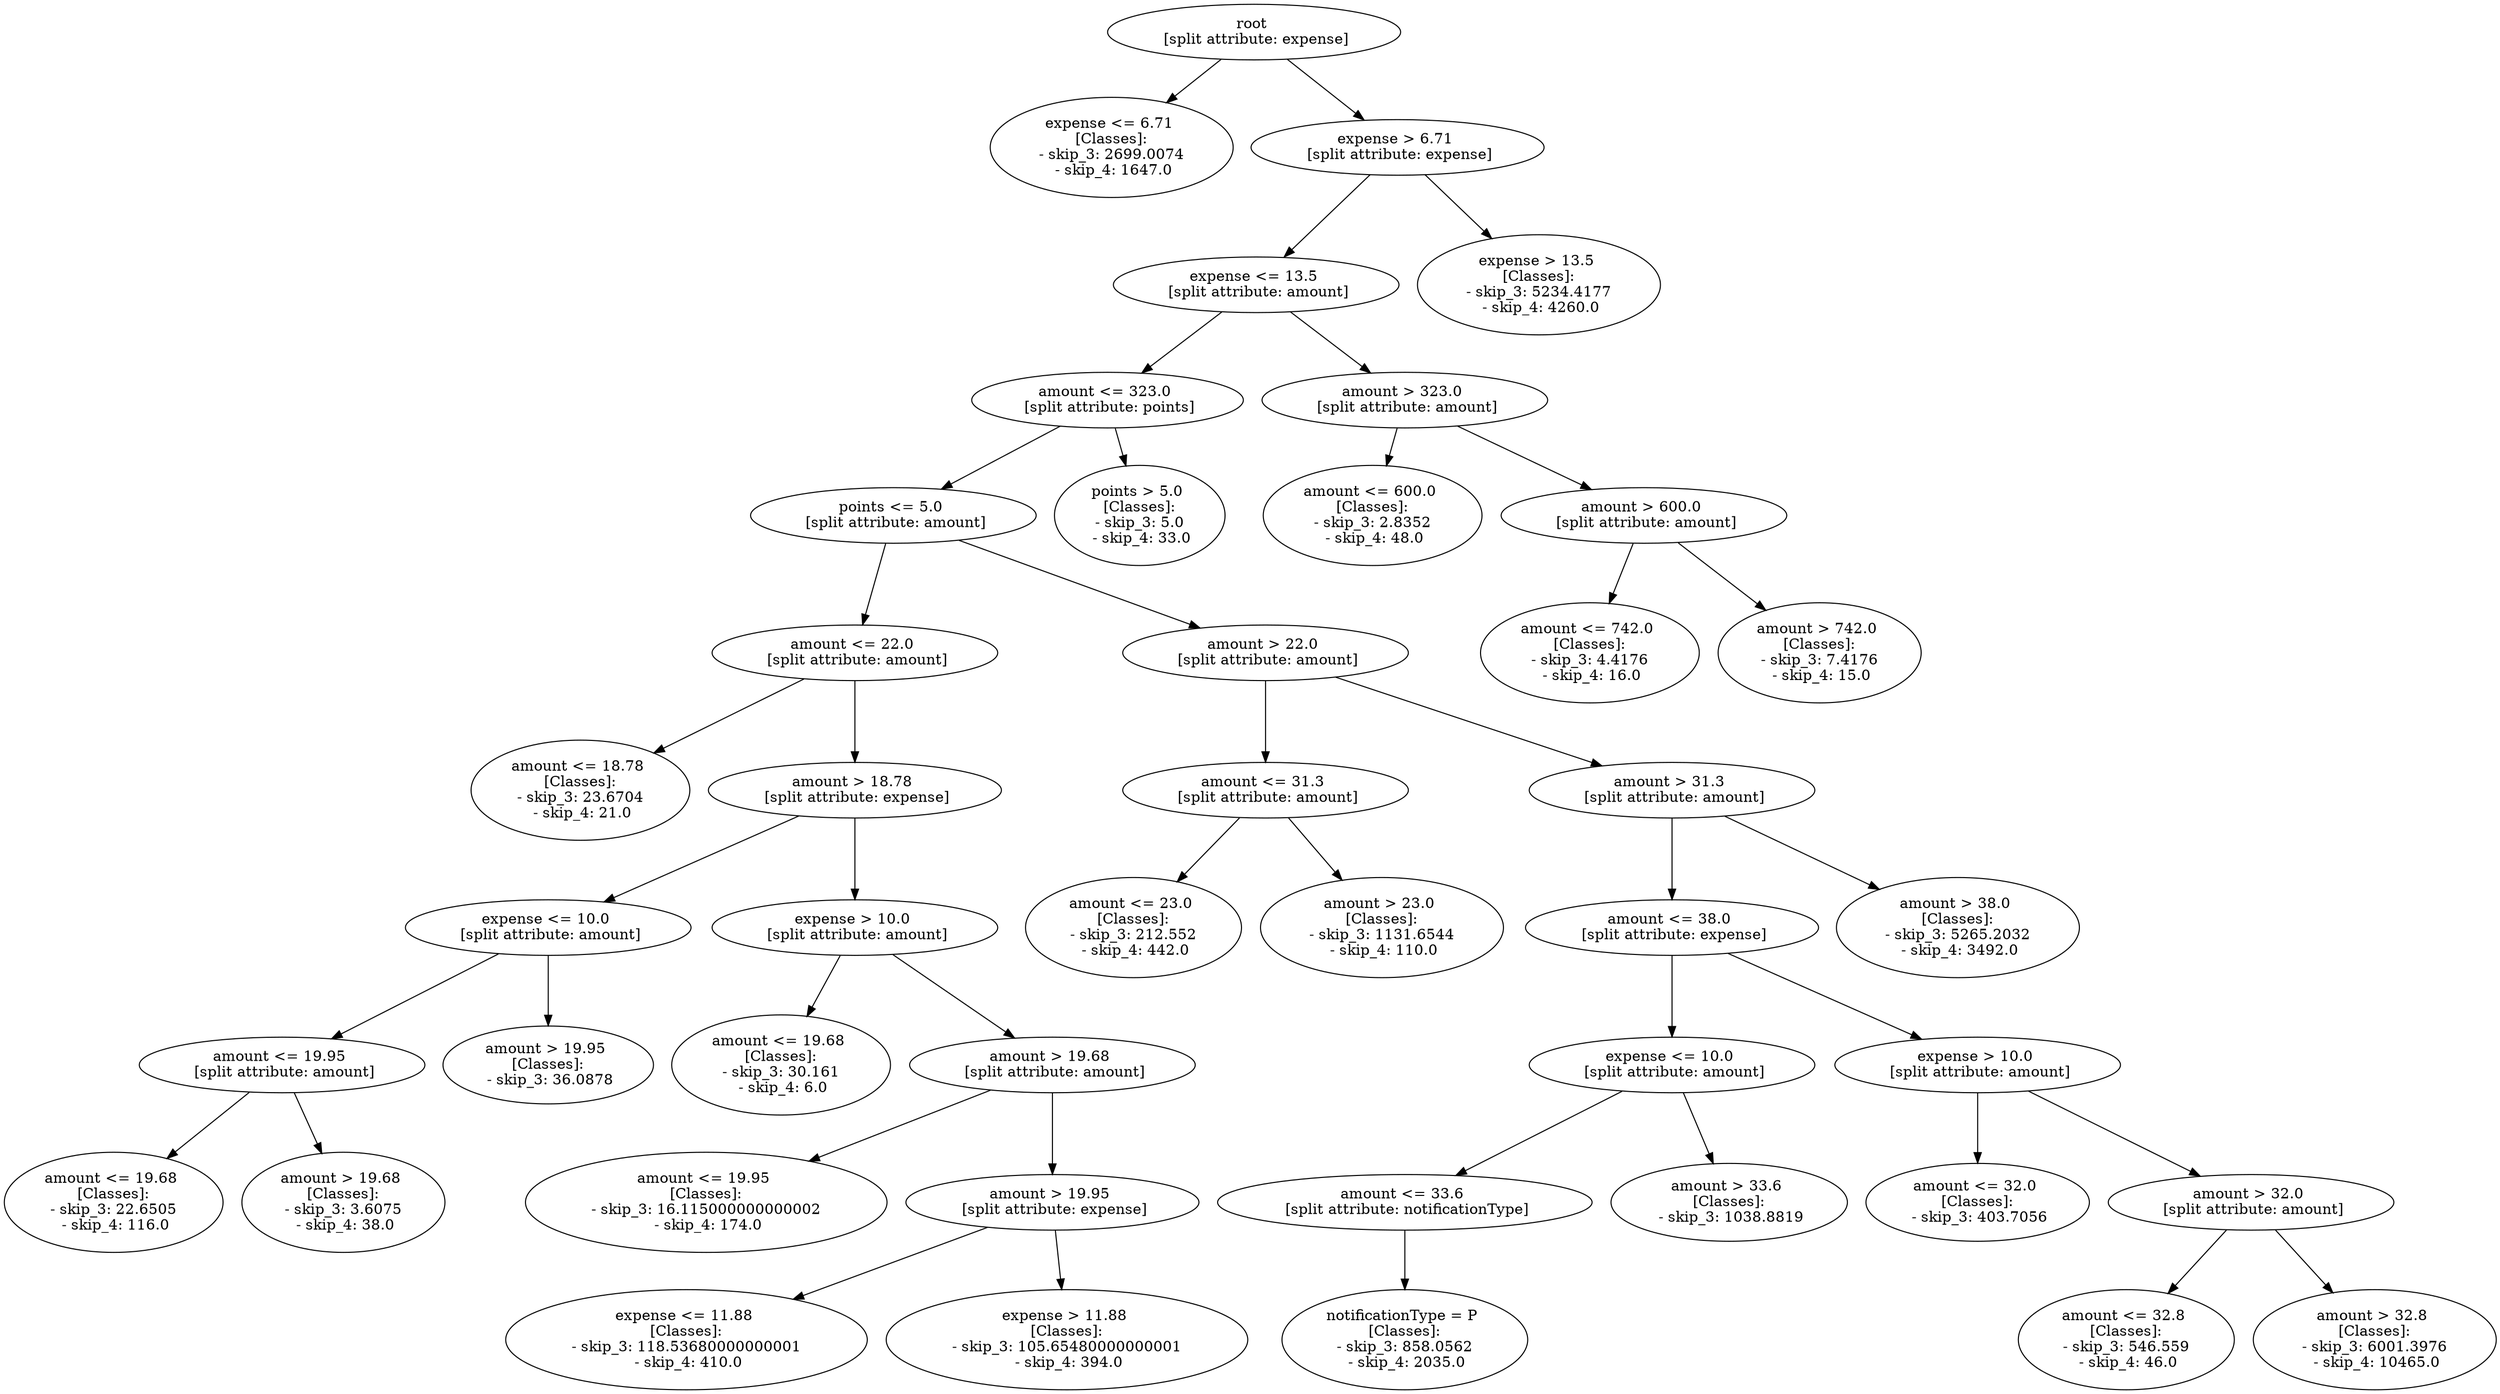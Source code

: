 // Road_Traffic_Fine_Management_Process-p_3-2
digraph "Road_Traffic_Fine_Management_Process-p_3-2" {
	"7ab2b2e9-4a50-4852-8b74-bf09dc93165a" [label="root 
 [split attribute: expense]"]
	"e383f4b9-c93a-4541-b032-8983ee86eb76" [label="expense <= 6.71 
 [Classes]: 
 - skip_3: 2699.0074 
 - skip_4: 1647.0"]
	"7ab2b2e9-4a50-4852-8b74-bf09dc93165a" -> "e383f4b9-c93a-4541-b032-8983ee86eb76"
	"4c2bf501-2b75-4688-8e1e-88f1200e5847" [label="expense > 6.71 
 [split attribute: expense]"]
	"7ab2b2e9-4a50-4852-8b74-bf09dc93165a" -> "4c2bf501-2b75-4688-8e1e-88f1200e5847"
	"6f09083c-be2e-4195-8969-e23043a42081" [label="expense <= 13.5 
 [split attribute: amount]"]
	"4c2bf501-2b75-4688-8e1e-88f1200e5847" -> "6f09083c-be2e-4195-8969-e23043a42081"
	"087f0224-6cad-4df1-8d21-c06e7f20acaf" [label="amount <= 323.0 
 [split attribute: points]"]
	"6f09083c-be2e-4195-8969-e23043a42081" -> "087f0224-6cad-4df1-8d21-c06e7f20acaf"
	"2a132a02-ac30-45e7-88fc-1c6f56aa4795" [label="points <= 5.0 
 [split attribute: amount]"]
	"087f0224-6cad-4df1-8d21-c06e7f20acaf" -> "2a132a02-ac30-45e7-88fc-1c6f56aa4795"
	"063d1306-16a4-4679-a9fd-10490f81aa24" [label="amount <= 22.0 
 [split attribute: amount]"]
	"2a132a02-ac30-45e7-88fc-1c6f56aa4795" -> "063d1306-16a4-4679-a9fd-10490f81aa24"
	"b2fb026b-e72d-42cd-b91f-ac2b9c93f1b9" [label="amount <= 18.78 
 [Classes]: 
 - skip_3: 23.6704 
 - skip_4: 21.0"]
	"063d1306-16a4-4679-a9fd-10490f81aa24" -> "b2fb026b-e72d-42cd-b91f-ac2b9c93f1b9"
	"af0f3179-abfb-4241-8b6a-e7e18420c725" [label="amount > 18.78 
 [split attribute: expense]"]
	"063d1306-16a4-4679-a9fd-10490f81aa24" -> "af0f3179-abfb-4241-8b6a-e7e18420c725"
	"17122c1e-908a-4f1e-b84b-770c37a48758" [label="expense <= 10.0 
 [split attribute: amount]"]
	"af0f3179-abfb-4241-8b6a-e7e18420c725" -> "17122c1e-908a-4f1e-b84b-770c37a48758"
	"faf6582b-8445-4501-9770-4f00296e2a80" [label="amount <= 19.95 
 [split attribute: amount]"]
	"17122c1e-908a-4f1e-b84b-770c37a48758" -> "faf6582b-8445-4501-9770-4f00296e2a80"
	"95ed5d97-f1c9-4d19-9c34-6ea7acc8d5fe" [label="amount <= 19.68 
 [Classes]: 
 - skip_3: 22.6505 
 - skip_4: 116.0"]
	"faf6582b-8445-4501-9770-4f00296e2a80" -> "95ed5d97-f1c9-4d19-9c34-6ea7acc8d5fe"
	"c9d910ff-4ef4-4f73-a617-bca1a77011f7" [label="amount > 19.68 
 [Classes]: 
 - skip_3: 3.6075 
 - skip_4: 38.0"]
	"faf6582b-8445-4501-9770-4f00296e2a80" -> "c9d910ff-4ef4-4f73-a617-bca1a77011f7"
	"6b2567e5-7749-445c-af24-6adb23a5b701" [label="amount > 19.95 
 [Classes]: 
 - skip_3: 36.0878"]
	"17122c1e-908a-4f1e-b84b-770c37a48758" -> "6b2567e5-7749-445c-af24-6adb23a5b701"
	"c216e9bc-7992-44f9-9284-3a858c0a9ae1" [label="expense > 10.0 
 [split attribute: amount]"]
	"af0f3179-abfb-4241-8b6a-e7e18420c725" -> "c216e9bc-7992-44f9-9284-3a858c0a9ae1"
	"8a83e1fc-0aad-4990-930d-c4fbfff4aba0" [label="amount <= 19.68 
 [Classes]: 
 - skip_3: 30.161 
 - skip_4: 6.0"]
	"c216e9bc-7992-44f9-9284-3a858c0a9ae1" -> "8a83e1fc-0aad-4990-930d-c4fbfff4aba0"
	"db95b8ed-7d1e-48e5-a352-00dd9238de25" [label="amount > 19.68 
 [split attribute: amount]"]
	"c216e9bc-7992-44f9-9284-3a858c0a9ae1" -> "db95b8ed-7d1e-48e5-a352-00dd9238de25"
	"2a223040-67ac-42bd-8ca8-3f372ea3523e" [label="amount <= 19.95 
 [Classes]: 
 - skip_3: 16.115000000000002 
 - skip_4: 174.0"]
	"db95b8ed-7d1e-48e5-a352-00dd9238de25" -> "2a223040-67ac-42bd-8ca8-3f372ea3523e"
	"5e4b6810-8e8a-4b6b-99bc-da8a5d506df1" [label="amount > 19.95 
 [split attribute: expense]"]
	"db95b8ed-7d1e-48e5-a352-00dd9238de25" -> "5e4b6810-8e8a-4b6b-99bc-da8a5d506df1"
	"026debad-429c-418b-a700-dbef04cdf514" [label="expense <= 11.88 
 [Classes]: 
 - skip_3: 118.53680000000001 
 - skip_4: 410.0"]
	"5e4b6810-8e8a-4b6b-99bc-da8a5d506df1" -> "026debad-429c-418b-a700-dbef04cdf514"
	"a4557f52-c474-46f6-a555-56ad63af4989" [label="expense > 11.88 
 [Classes]: 
 - skip_3: 105.65480000000001 
 - skip_4: 394.0"]
	"5e4b6810-8e8a-4b6b-99bc-da8a5d506df1" -> "a4557f52-c474-46f6-a555-56ad63af4989"
	"0a6ce317-22a0-41e2-b81f-9e93ab1d1ce7" [label="amount > 22.0 
 [split attribute: amount]"]
	"2a132a02-ac30-45e7-88fc-1c6f56aa4795" -> "0a6ce317-22a0-41e2-b81f-9e93ab1d1ce7"
	"b5cf0d0a-9dd4-4bd6-a891-9a1b19e5a2c6" [label="amount <= 31.3 
 [split attribute: amount]"]
	"0a6ce317-22a0-41e2-b81f-9e93ab1d1ce7" -> "b5cf0d0a-9dd4-4bd6-a891-9a1b19e5a2c6"
	"182a93db-758f-469b-9772-8ed90053bb8b" [label="amount <= 23.0 
 [Classes]: 
 - skip_3: 212.552 
 - skip_4: 442.0"]
	"b5cf0d0a-9dd4-4bd6-a891-9a1b19e5a2c6" -> "182a93db-758f-469b-9772-8ed90053bb8b"
	"58f62609-9acb-4bde-8efe-20a159e4b3e4" [label="amount > 23.0 
 [Classes]: 
 - skip_3: 1131.6544 
 - skip_4: 110.0"]
	"b5cf0d0a-9dd4-4bd6-a891-9a1b19e5a2c6" -> "58f62609-9acb-4bde-8efe-20a159e4b3e4"
	"e942de9c-5183-4319-b29c-f5f5b0dec362" [label="amount > 31.3 
 [split attribute: amount]"]
	"0a6ce317-22a0-41e2-b81f-9e93ab1d1ce7" -> "e942de9c-5183-4319-b29c-f5f5b0dec362"
	"573f9657-5030-4584-afba-33c8c2794cbe" [label="amount <= 38.0 
 [split attribute: expense]"]
	"e942de9c-5183-4319-b29c-f5f5b0dec362" -> "573f9657-5030-4584-afba-33c8c2794cbe"
	"3db074ee-b4b2-439e-8356-dd8f8ed8be55" [label="expense <= 10.0 
 [split attribute: amount]"]
	"573f9657-5030-4584-afba-33c8c2794cbe" -> "3db074ee-b4b2-439e-8356-dd8f8ed8be55"
	"e8b5c804-d6b6-42b4-9b64-7c19a57b5fc5" [label="amount <= 33.6 
 [split attribute: notificationType]"]
	"3db074ee-b4b2-439e-8356-dd8f8ed8be55" -> "e8b5c804-d6b6-42b4-9b64-7c19a57b5fc5"
	"028daf0a-5db6-44f3-a597-28cc047987ad" [label="notificationType = P 
 [Classes]: 
 - skip_3: 858.0562 
 - skip_4: 2035.0"]
	"e8b5c804-d6b6-42b4-9b64-7c19a57b5fc5" -> "028daf0a-5db6-44f3-a597-28cc047987ad"
	"4f0f865e-1424-4445-b253-879e8b5812de" [label="amount > 33.6 
 [Classes]: 
 - skip_3: 1038.8819"]
	"3db074ee-b4b2-439e-8356-dd8f8ed8be55" -> "4f0f865e-1424-4445-b253-879e8b5812de"
	"7056597d-0e34-4662-a517-980c0dd5dc84" [label="expense > 10.0 
 [split attribute: amount]"]
	"573f9657-5030-4584-afba-33c8c2794cbe" -> "7056597d-0e34-4662-a517-980c0dd5dc84"
	"27aeb14d-0139-4dfa-a7f1-359578b8d111" [label="amount <= 32.0 
 [Classes]: 
 - skip_3: 403.7056"]
	"7056597d-0e34-4662-a517-980c0dd5dc84" -> "27aeb14d-0139-4dfa-a7f1-359578b8d111"
	"f9b7d119-f6a0-4077-9384-6ad068da56e4" [label="amount > 32.0 
 [split attribute: amount]"]
	"7056597d-0e34-4662-a517-980c0dd5dc84" -> "f9b7d119-f6a0-4077-9384-6ad068da56e4"
	"20c789de-29eb-489e-bb9c-1d0fb00b7f2a" [label="amount <= 32.8 
 [Classes]: 
 - skip_3: 546.559 
 - skip_4: 46.0"]
	"f9b7d119-f6a0-4077-9384-6ad068da56e4" -> "20c789de-29eb-489e-bb9c-1d0fb00b7f2a"
	"9311e69d-74b2-48d8-8a8f-4a5777d96204" [label="amount > 32.8 
 [Classes]: 
 - skip_3: 6001.3976 
 - skip_4: 10465.0"]
	"f9b7d119-f6a0-4077-9384-6ad068da56e4" -> "9311e69d-74b2-48d8-8a8f-4a5777d96204"
	"c8b19940-cba6-4423-bdfd-b0de0b29fde2" [label="amount > 38.0 
 [Classes]: 
 - skip_3: 5265.2032 
 - skip_4: 3492.0"]
	"e942de9c-5183-4319-b29c-f5f5b0dec362" -> "c8b19940-cba6-4423-bdfd-b0de0b29fde2"
	"6331eb70-dcf3-4c86-8021-16d139fedce1" [label="points > 5.0 
 [Classes]: 
 - skip_3: 5.0 
 - skip_4: 33.0"]
	"087f0224-6cad-4df1-8d21-c06e7f20acaf" -> "6331eb70-dcf3-4c86-8021-16d139fedce1"
	"3ff66965-fce8-4c9a-85a3-44b8f12f61f8" [label="amount > 323.0 
 [split attribute: amount]"]
	"6f09083c-be2e-4195-8969-e23043a42081" -> "3ff66965-fce8-4c9a-85a3-44b8f12f61f8"
	"63025122-ee74-4020-9112-584c625d3f38" [label="amount <= 600.0 
 [Classes]: 
 - skip_3: 2.8352 
 - skip_4: 48.0"]
	"3ff66965-fce8-4c9a-85a3-44b8f12f61f8" -> "63025122-ee74-4020-9112-584c625d3f38"
	"a2bdfa08-41fb-448c-9362-fa8b625d0112" [label="amount > 600.0 
 [split attribute: amount]"]
	"3ff66965-fce8-4c9a-85a3-44b8f12f61f8" -> "a2bdfa08-41fb-448c-9362-fa8b625d0112"
	"c2abb9b5-7b82-4191-a613-47d3ca95fb32" [label="amount <= 742.0 
 [Classes]: 
 - skip_3: 4.4176 
 - skip_4: 16.0"]
	"a2bdfa08-41fb-448c-9362-fa8b625d0112" -> "c2abb9b5-7b82-4191-a613-47d3ca95fb32"
	"db21557d-41db-46ed-b965-cd2a6c1c64ae" [label="amount > 742.0 
 [Classes]: 
 - skip_3: 7.4176 
 - skip_4: 15.0"]
	"a2bdfa08-41fb-448c-9362-fa8b625d0112" -> "db21557d-41db-46ed-b965-cd2a6c1c64ae"
	"c1c41f13-63dc-49d3-9893-879317994745" [label="expense > 13.5 
 [Classes]: 
 - skip_3: 5234.4177 
 - skip_4: 4260.0"]
	"4c2bf501-2b75-4688-8e1e-88f1200e5847" -> "c1c41f13-63dc-49d3-9893-879317994745"
}
